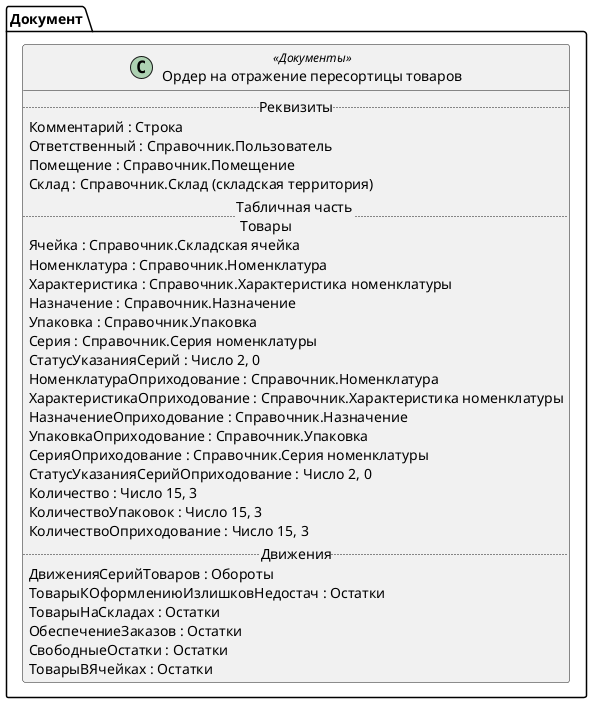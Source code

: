 ﻿@startuml ОрдерНаОтражениеПересортицыТоваров
'!include templates.wsd
'..\include templates.wsd
class Документ.ОрдерНаОтражениеПересортицыТоваров as "Ордер на отражение пересортицы товаров" <<Документы>>
{
..Реквизиты..
Комментарий : Строка
Ответственный : Справочник.Пользователь
Помещение : Справочник.Помещение
Склад : Справочник.Склад (складская территория)
..Табличная часть \n Товары..
Ячейка : Справочник.Складская ячейка
Номенклатура : Справочник.Номенклатура
Характеристика : Справочник.Характеристика номенклатуры
Назначение : Справочник.Назначение
Упаковка : Справочник.Упаковка
Серия : Справочник.Серия номенклатуры
СтатусУказанияСерий : Число 2, 0
НоменклатураОприходование : Справочник.Номенклатура
ХарактеристикаОприходование : Справочник.Характеристика номенклатуры
НазначениеОприходование : Справочник.Назначение
УпаковкаОприходование : Справочник.Упаковка
СерияОприходование : Справочник.Серия номенклатуры
СтатусУказанияСерийОприходование : Число 2, 0
Количество : Число 15, 3
КоличествоУпаковок : Число 15, 3
КоличествоОприходование : Число 15, 3
..Движения..
ДвиженияСерийТоваров : Обороты
ТоварыКОформлениюИзлишковНедостач : Остатки
ТоварыНаСкладах : Остатки
ОбеспечениеЗаказов : Остатки
СвободныеОстатки : Остатки
ТоварыВЯчейках : Остатки
}
@enduml
